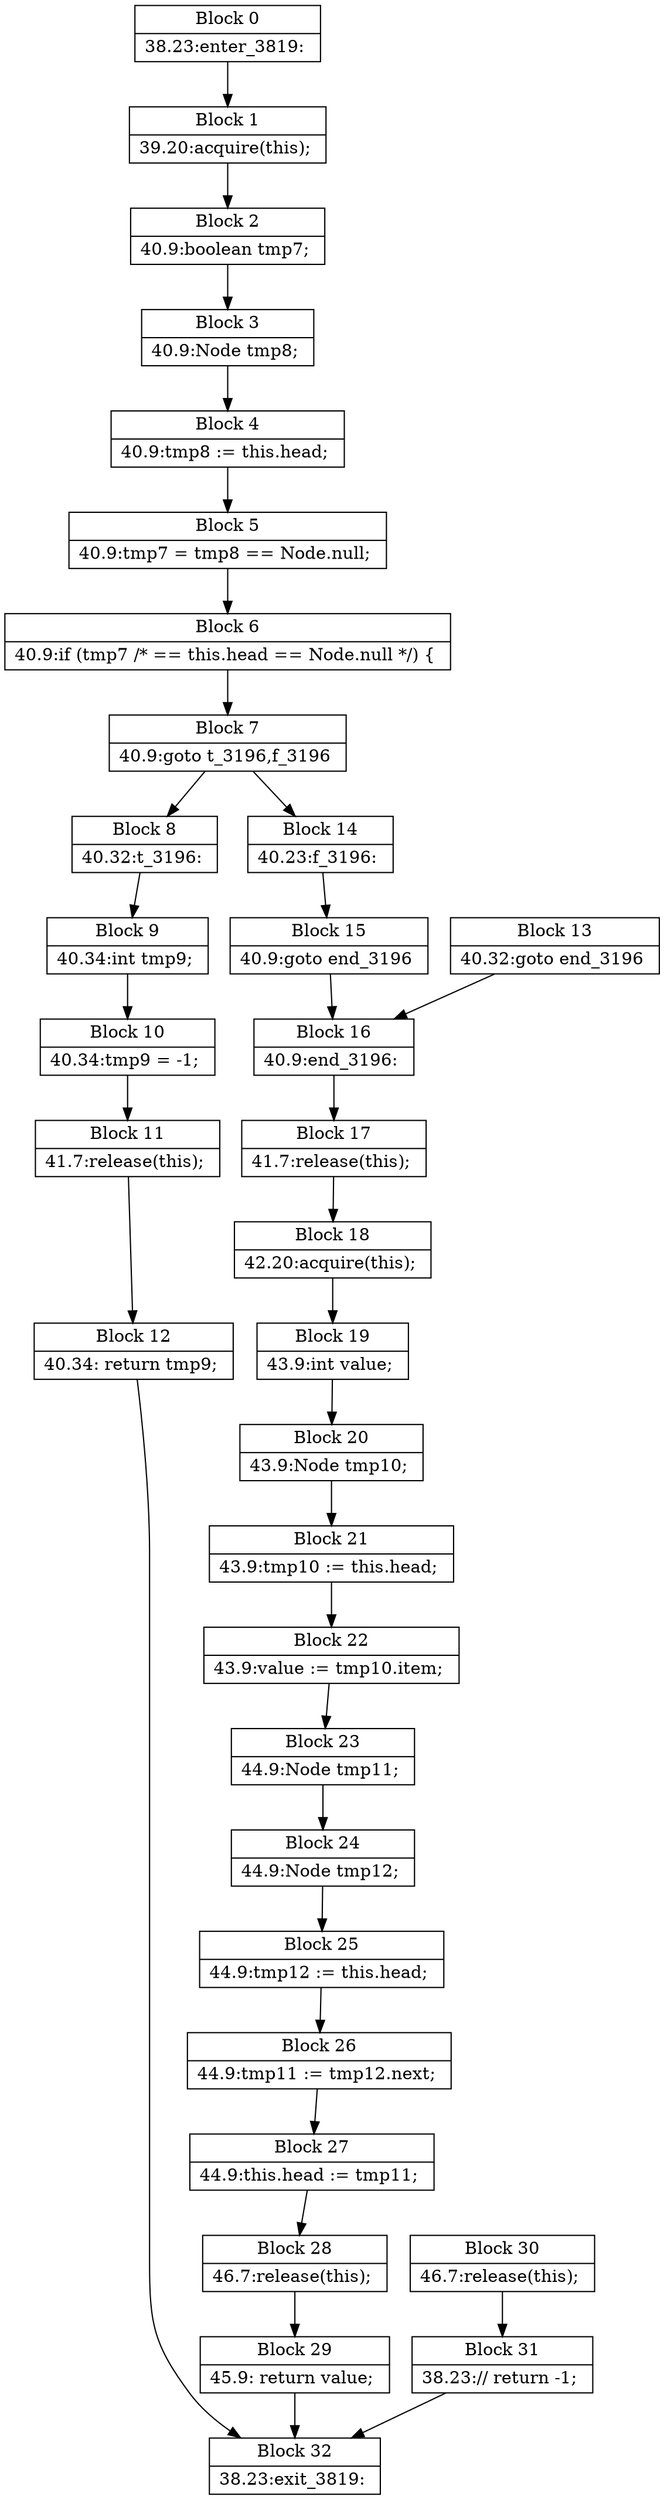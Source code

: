 digraph G {
   node [shape=record];
B0[label="{Block 0|38.23:enter_3819: \n}"];
B1[label="{Block 1|39.20:acquire(this); \n}"];
B2[label="{Block 2|40.9:boolean tmp7; \n}"];
B3[label="{Block 3|40.9:Node tmp8; \n}"];
B4[label="{Block 4|40.9:tmp8 := this.head; \n}"];
B5[label="{Block 5|40.9:tmp7 = tmp8 == Node.null; \n}"];
B6[label="{Block 6|40.9:if (tmp7 /* == this.head == Node.null */) \{ \n}"];
B7[label="{Block 7|40.9:goto t_3196,f_3196 \n}"];
B8[label="{Block 8|40.32:t_3196: \n}"];
B9[label="{Block 9|40.34:int tmp9; \n}"];
B10[label="{Block 10|40.34:tmp9 = -1; \n}"];
B11[label="{Block 11|41.7:release(this); \n}"];
B12[label="{Block 12|40.34: return tmp9; \n}"];
B13[label="{Block 13|40.32:goto end_3196 \n}"];
B14[label="{Block 14|40.23:f_3196: \n}"];
B15[label="{Block 15|40.9:goto end_3196 \n}"];
B16[label="{Block 16|40.9:end_3196: \n}"];
B17[label="{Block 17|41.7:release(this); \n}"];
B18[label="{Block 18|42.20:acquire(this); \n}"];
B19[label="{Block 19|43.9:int value; \n}"];
B20[label="{Block 20|43.9:Node tmp10; \n}"];
B21[label="{Block 21|43.9:tmp10 := this.head; \n}"];
B22[label="{Block 22|43.9:value := tmp10.item; \n}"];
B23[label="{Block 23|44.9:Node tmp11; \n}"];
B24[label="{Block 24|44.9:Node tmp12; \n}"];
B25[label="{Block 25|44.9:tmp12 := this.head; \n}"];
B26[label="{Block 26|44.9:tmp11 := tmp12.next; \n}"];
B27[label="{Block 27|44.9:this.head := tmp11; \n}"];
B28[label="{Block 28|46.7:release(this); \n}"];
B29[label="{Block 29|45.9: return value; \n}"];
B30[label="{Block 30|46.7:release(this); \n}"];
B31[label="{Block 31|38.23:// return -1; \n}"];
B32[label="{Block 32|38.23:exit_3819: \n}"];
B0 -> B1;
B1 -> B2;
B2 -> B3;
B3 -> B4;
B4 -> B5;
B5 -> B6;
B6 -> B7;
B7 -> B14;
B7 -> B8;
B8 -> B9;
B9 -> B10;
B10 -> B11;
B11 -> B12;
B12 -> B32;
B13 -> B16;
B14 -> B15;
B15 -> B16;
B16 -> B17;
B17 -> B18;
B18 -> B19;
B19 -> B20;
B20 -> B21;
B21 -> B22;
B22 -> B23;
B23 -> B24;
B24 -> B25;
B25 -> B26;
B26 -> B27;
B27 -> B28;
B28 -> B29;
B29 -> B32;
B30 -> B31;
B31 -> B32;
}
